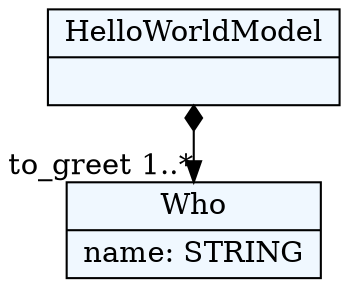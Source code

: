 
    digraph textX {
    fontname = "Bitstream Vera Sans"
    fontsize = 8
    node[
        shape=record,
        style=filled,
        fillcolor=aliceblue
    ]
    nodesep = 0.3
    edge[dir=black,arrowtail=empty]


2503128170240[ label="{HelloWorldModel|}"]

2503128177072[ label="{Who|name: STRING\l}"]



2503128170240 -> 2503128177072[arrowtail=diamond, dir=both, headlabel="to_greet 1..*"]

}
